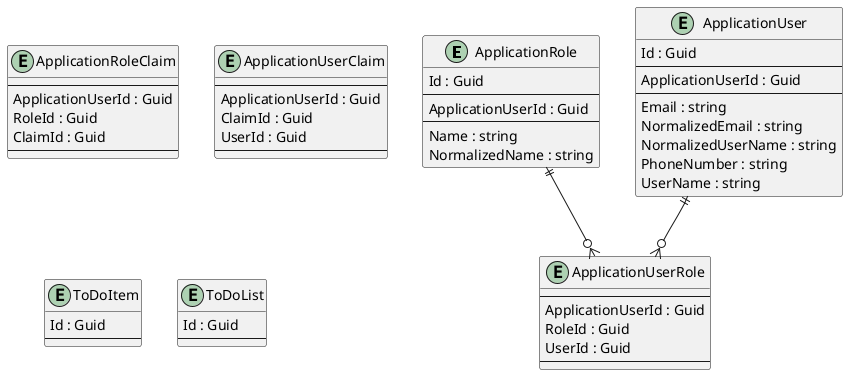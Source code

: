 @startuml

entity ApplicationRole {
    Id : Guid
    --
    ApplicationUserId : Guid
    --
    Name : string
    NormalizedName : string
}

entity ApplicationRoleClaim {
    --
    ApplicationUserId : Guid
    RoleId : Guid
    ClaimId : Guid
    --
}

entity ApplicationUser {
    Id : Guid
    --
    ApplicationUserId : Guid
    --
    Email : string
    NormalizedEmail : string
    NormalizedUserName : string
    PhoneNumber : string
    UserName : string
}

entity ApplicationUserClaim {
    --
    ApplicationUserId : Guid
    ClaimId : Guid
    UserId : Guid
    --
}

entity ApplicationUserRole {
    --
    ApplicationUserId : Guid
    RoleId : Guid
    UserId : Guid
    --
}

entity ToDoItem {
    Id : Guid
    --
    ' IdCodePlaceholder--
    ' PropertyCodePlaceholder
}

entity ToDoList {
    Id : Guid
    --
    ' IdCodePlaceholder--
    ' PropertyCodePlaceholder
}

' EntityCodePlaceholder

ApplicationRole ||--o{ ApplicationUserRole
ApplicationUser ||--o{ ApplicationUserRole

' RelationshipCodePlaceholder

@enduml
